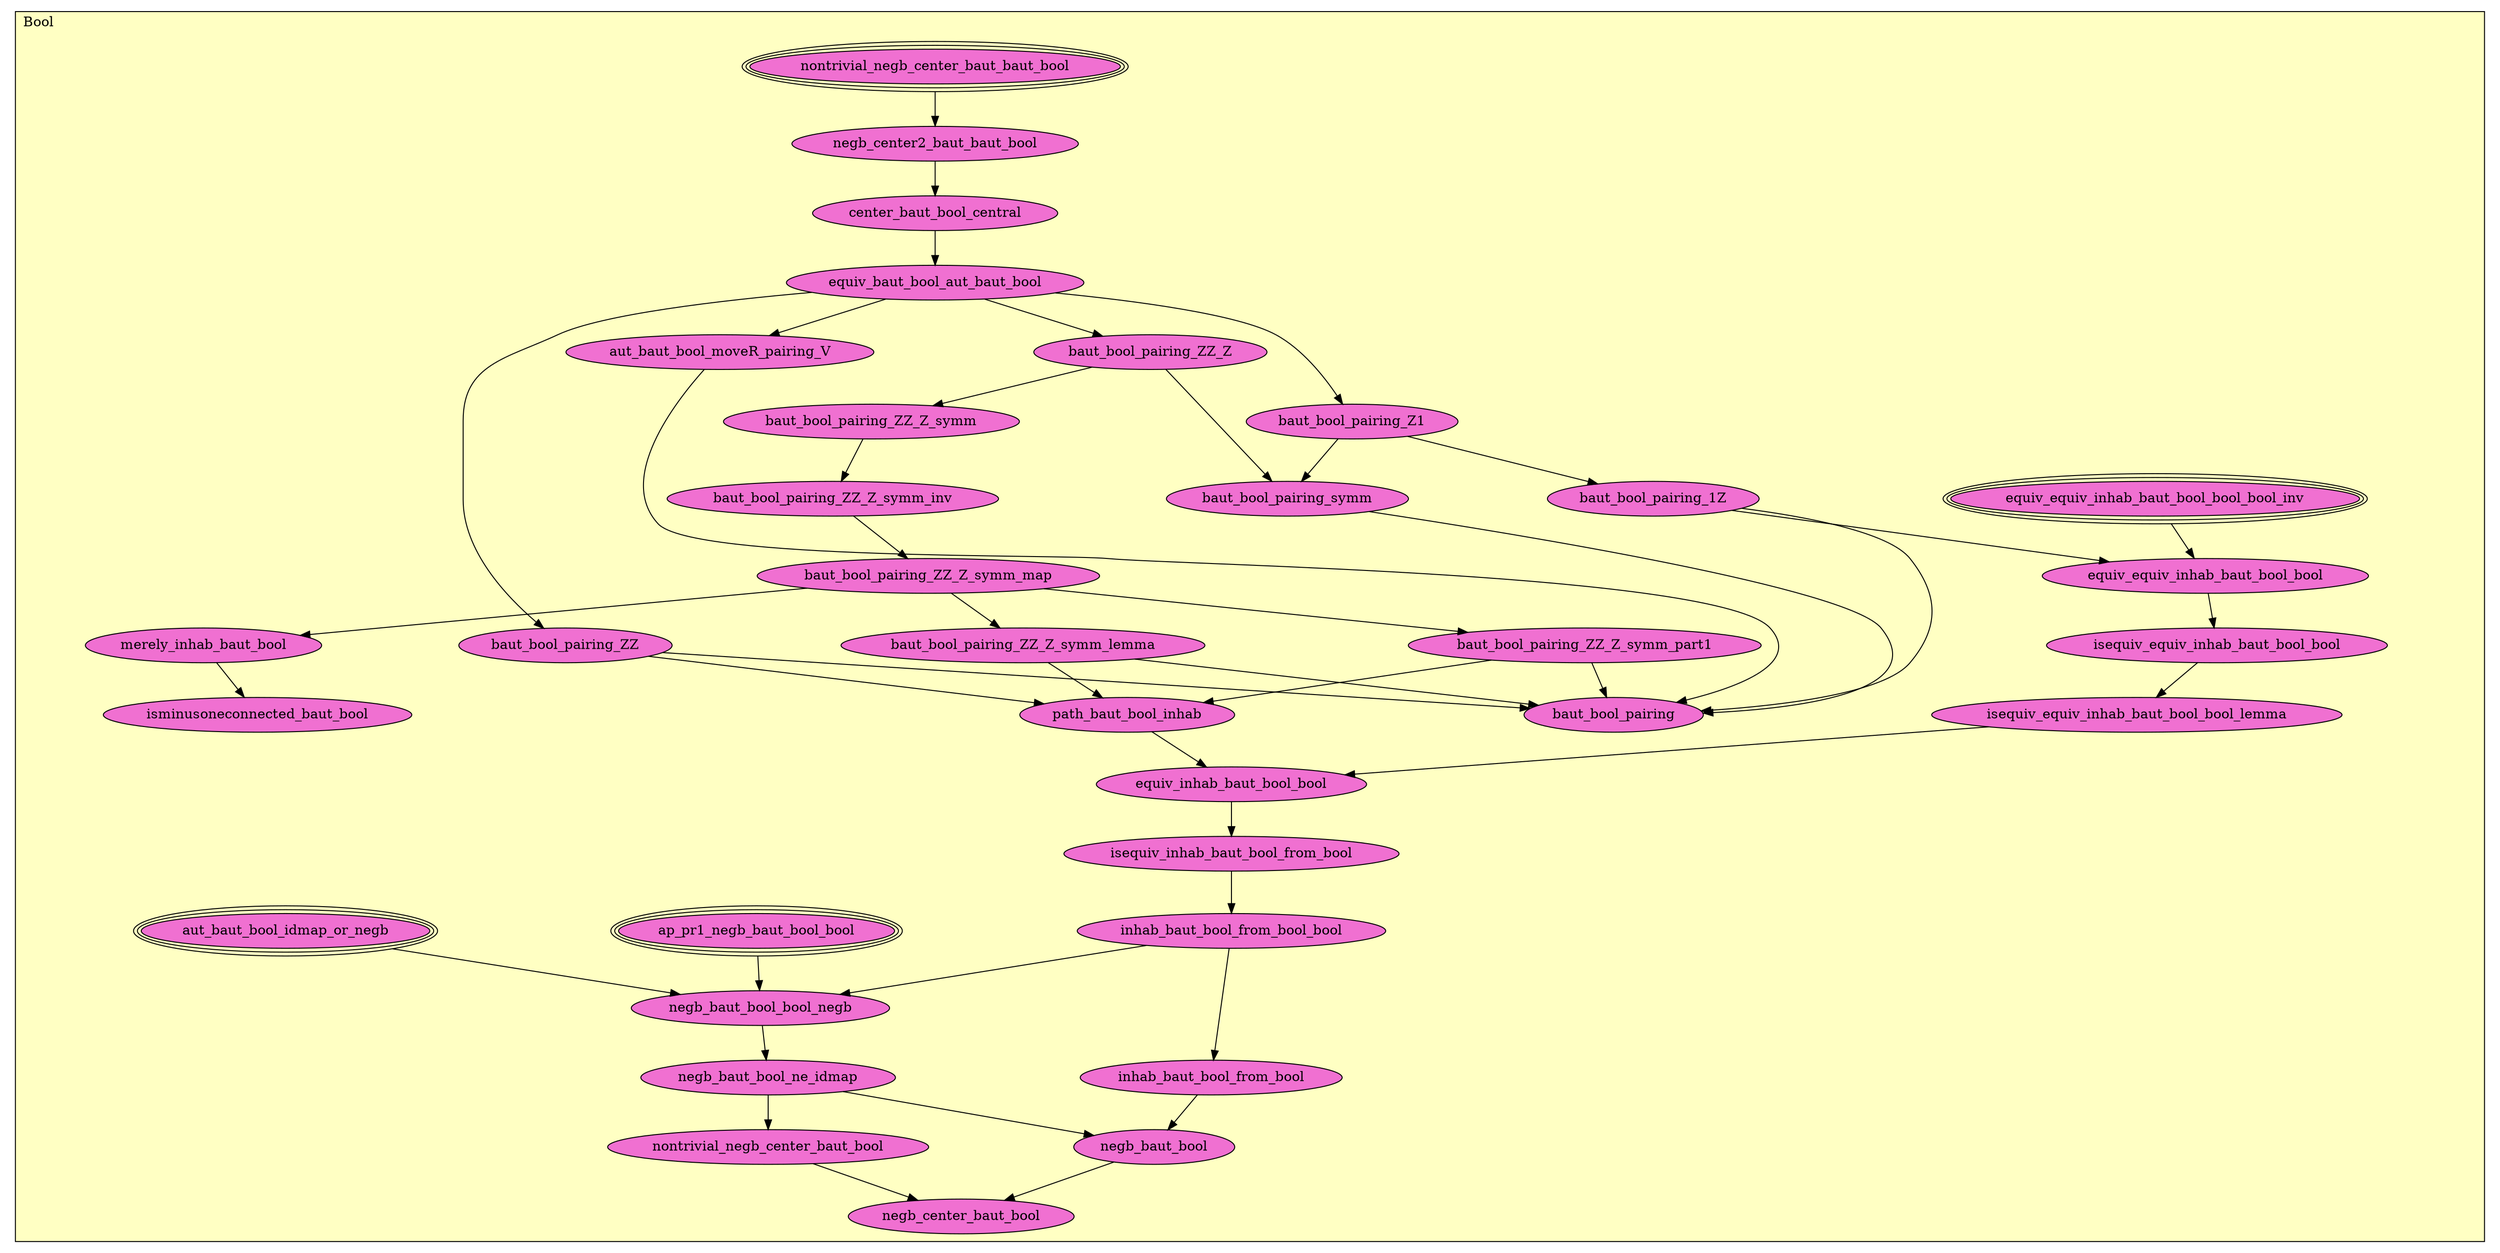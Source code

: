 digraph HoTT_Spaces_BAut_Bool {
  graph [ratio=0.5]
  node [style=filled]
Bool_nontrivial_negb_center_baut_baut_bool [label="nontrivial_negb_center_baut_baut_bool", URL=<Bool.html#nontrivial_negb_center_baut_baut_bool>, peripheries=3, fillcolor="#F070D1"] ;
Bool_negb_center2_baut_baut_bool [label="negb_center2_baut_baut_bool", URL=<Bool.html#negb_center2_baut_baut_bool>, fillcolor="#F070D1"] ;
Bool_center_baut_bool_central [label="center_baut_bool_central", URL=<Bool.html#center_baut_bool_central>, fillcolor="#F070D1"] ;
Bool_equiv_baut_bool_aut_baut_bool [label="equiv_baut_bool_aut_baut_bool", URL=<Bool.html#equiv_baut_bool_aut_baut_bool>, fillcolor="#F070D1"] ;
Bool_aut_baut_bool_moveR_pairing_V [label="aut_baut_bool_moveR_pairing_V", URL=<Bool.html#aut_baut_bool_moveR_pairing_V>, fillcolor="#F070D1"] ;
Bool_baut_bool_pairing_ZZ_Z [label="baut_bool_pairing_ZZ_Z", URL=<Bool.html#baut_bool_pairing_ZZ_Z>, fillcolor="#F070D1"] ;
Bool_baut_bool_pairing_ZZ_Z_symm [label="baut_bool_pairing_ZZ_Z_symm", URL=<Bool.html#baut_bool_pairing_ZZ_Z_symm>, fillcolor="#F070D1"] ;
Bool_baut_bool_pairing_ZZ_Z_symm_inv [label="baut_bool_pairing_ZZ_Z_symm_inv", URL=<Bool.html#baut_bool_pairing_ZZ_Z_symm_inv>, fillcolor="#F070D1"] ;
Bool_baut_bool_pairing_ZZ_Z_symm_map [label="baut_bool_pairing_ZZ_Z_symm_map", URL=<Bool.html#baut_bool_pairing_ZZ_Z_symm_map>, fillcolor="#F070D1"] ;
Bool_baut_bool_pairing_ZZ_Z_symm_lemma [label="baut_bool_pairing_ZZ_Z_symm_lemma", URL=<Bool.html#baut_bool_pairing_ZZ_Z_symm_lemma>, fillcolor="#F070D1"] ;
Bool_baut_bool_pairing_ZZ_Z_symm_part1 [label="baut_bool_pairing_ZZ_Z_symm_part1", URL=<Bool.html#baut_bool_pairing_ZZ_Z_symm_part1>, fillcolor="#F070D1"] ;
Bool_baut_bool_pairing_ZZ [label="baut_bool_pairing_ZZ", URL=<Bool.html#baut_bool_pairing_ZZ>, fillcolor="#F070D1"] ;
Bool_baut_bool_pairing_Z1 [label="baut_bool_pairing_Z1", URL=<Bool.html#baut_bool_pairing_Z1>, fillcolor="#F070D1"] ;
Bool_baut_bool_pairing_symm [label="baut_bool_pairing_symm", URL=<Bool.html#baut_bool_pairing_symm>, fillcolor="#F070D1"] ;
Bool_baut_bool_pairing_1Z [label="baut_bool_pairing_1Z", URL=<Bool.html#baut_bool_pairing_1Z>, fillcolor="#F070D1"] ;
Bool_baut_bool_pairing [label="baut_bool_pairing", URL=<Bool.html#baut_bool_pairing>, fillcolor="#F070D1"] ;
Bool_equiv_equiv_inhab_baut_bool_bool_bool_inv [label="equiv_equiv_inhab_baut_bool_bool_bool_inv", URL=<Bool.html#equiv_equiv_inhab_baut_bool_bool_bool_inv>, peripheries=3, fillcolor="#F070D1"] ;
Bool_equiv_equiv_inhab_baut_bool_bool [label="equiv_equiv_inhab_baut_bool_bool", URL=<Bool.html#equiv_equiv_inhab_baut_bool_bool>, fillcolor="#F070D1"] ;
Bool_isequiv_equiv_inhab_baut_bool_bool [label="isequiv_equiv_inhab_baut_bool_bool", URL=<Bool.html#isequiv_equiv_inhab_baut_bool_bool>, fillcolor="#F070D1"] ;
Bool_isequiv_equiv_inhab_baut_bool_bool_lemma [label="isequiv_equiv_inhab_baut_bool_bool_lemma", URL=<Bool.html#isequiv_equiv_inhab_baut_bool_bool_lemma>, fillcolor="#F070D1"] ;
Bool_path_baut_bool_inhab [label="path_baut_bool_inhab", URL=<Bool.html#path_baut_bool_inhab>, fillcolor="#F070D1"] ;
Bool_equiv_inhab_baut_bool_bool [label="equiv_inhab_baut_bool_bool", URL=<Bool.html#equiv_inhab_baut_bool_bool>, fillcolor="#F070D1"] ;
Bool_isequiv_inhab_baut_bool_from_bool [label="isequiv_inhab_baut_bool_from_bool", URL=<Bool.html#isequiv_inhab_baut_bool_from_bool>, fillcolor="#F070D1"] ;
Bool_inhab_baut_bool_from_bool_bool [label="inhab_baut_bool_from_bool_bool", URL=<Bool.html#inhab_baut_bool_from_bool_bool>, fillcolor="#F070D1"] ;
Bool_inhab_baut_bool_from_bool [label="inhab_baut_bool_from_bool", URL=<Bool.html#inhab_baut_bool_from_bool>, fillcolor="#F070D1"] ;
Bool_merely_inhab_baut_bool [label="merely_inhab_baut_bool", URL=<Bool.html#merely_inhab_baut_bool>, fillcolor="#F070D1"] ;
Bool_isminusoneconnected_baut_bool [label="isminusoneconnected_baut_bool", URL=<Bool.html#isminusoneconnected_baut_bool>, fillcolor="#F070D1"] ;
Bool_aut_baut_bool_idmap_or_negb [label="aut_baut_bool_idmap_or_negb", URL=<Bool.html#aut_baut_bool_idmap_or_negb>, peripheries=3, fillcolor="#F070D1"] ;
Bool_ap_pr1_negb_baut_bool_bool [label="ap_pr1_negb_baut_bool_bool", URL=<Bool.html#ap_pr1_negb_baut_bool_bool>, peripheries=3, fillcolor="#F070D1"] ;
Bool_negb_baut_bool_bool_negb [label="negb_baut_bool_bool_negb", URL=<Bool.html#negb_baut_bool_bool_negb>, fillcolor="#F070D1"] ;
Bool_negb_baut_bool_ne_idmap [label="negb_baut_bool_ne_idmap", URL=<Bool.html#negb_baut_bool_ne_idmap>, fillcolor="#F070D1"] ;
Bool_negb_baut_bool [label="negb_baut_bool", URL=<Bool.html#negb_baut_bool>, fillcolor="#F070D1"] ;
Bool_nontrivial_negb_center_baut_bool [label="nontrivial_negb_center_baut_bool", URL=<Bool.html#nontrivial_negb_center_baut_bool>, fillcolor="#F070D1"] ;
Bool_negb_center_baut_bool [label="negb_center_baut_bool", URL=<Bool.html#negb_center_baut_bool>, fillcolor="#F070D1"] ;
  Bool_nontrivial_negb_center_baut_baut_bool -> Bool_negb_center2_baut_baut_bool [] ;
  Bool_negb_center2_baut_baut_bool -> Bool_center_baut_bool_central [] ;
  Bool_center_baut_bool_central -> Bool_equiv_baut_bool_aut_baut_bool [] ;
  Bool_equiv_baut_bool_aut_baut_bool -> Bool_aut_baut_bool_moveR_pairing_V [] ;
  Bool_equiv_baut_bool_aut_baut_bool -> Bool_baut_bool_pairing_ZZ_Z [] ;
  Bool_equiv_baut_bool_aut_baut_bool -> Bool_baut_bool_pairing_ZZ [] ;
  Bool_equiv_baut_bool_aut_baut_bool -> Bool_baut_bool_pairing_Z1 [] ;
  Bool_aut_baut_bool_moveR_pairing_V -> Bool_baut_bool_pairing [] ;
  Bool_baut_bool_pairing_ZZ_Z -> Bool_baut_bool_pairing_ZZ_Z_symm [] ;
  Bool_baut_bool_pairing_ZZ_Z -> Bool_baut_bool_pairing_symm [] ;
  Bool_baut_bool_pairing_ZZ_Z_symm -> Bool_baut_bool_pairing_ZZ_Z_symm_inv [] ;
  Bool_baut_bool_pairing_ZZ_Z_symm_inv -> Bool_baut_bool_pairing_ZZ_Z_symm_map [] ;
  Bool_baut_bool_pairing_ZZ_Z_symm_map -> Bool_baut_bool_pairing_ZZ_Z_symm_lemma [] ;
  Bool_baut_bool_pairing_ZZ_Z_symm_map -> Bool_baut_bool_pairing_ZZ_Z_symm_part1 [] ;
  Bool_baut_bool_pairing_ZZ_Z_symm_map -> Bool_merely_inhab_baut_bool [] ;
  Bool_baut_bool_pairing_ZZ_Z_symm_lemma -> Bool_baut_bool_pairing [] ;
  Bool_baut_bool_pairing_ZZ_Z_symm_lemma -> Bool_path_baut_bool_inhab [] ;
  Bool_baut_bool_pairing_ZZ_Z_symm_part1 -> Bool_baut_bool_pairing [] ;
  Bool_baut_bool_pairing_ZZ_Z_symm_part1 -> Bool_path_baut_bool_inhab [] ;
  Bool_baut_bool_pairing_ZZ -> Bool_baut_bool_pairing [] ;
  Bool_baut_bool_pairing_ZZ -> Bool_path_baut_bool_inhab [] ;
  Bool_baut_bool_pairing_Z1 -> Bool_baut_bool_pairing_symm [] ;
  Bool_baut_bool_pairing_Z1 -> Bool_baut_bool_pairing_1Z [] ;
  Bool_baut_bool_pairing_symm -> Bool_baut_bool_pairing [] ;
  Bool_baut_bool_pairing_1Z -> Bool_baut_bool_pairing [] ;
  Bool_baut_bool_pairing_1Z -> Bool_equiv_equiv_inhab_baut_bool_bool [] ;
  Bool_equiv_equiv_inhab_baut_bool_bool_bool_inv -> Bool_equiv_equiv_inhab_baut_bool_bool [] ;
  Bool_equiv_equiv_inhab_baut_bool_bool -> Bool_isequiv_equiv_inhab_baut_bool_bool [] ;
  Bool_isequiv_equiv_inhab_baut_bool_bool -> Bool_isequiv_equiv_inhab_baut_bool_bool_lemma [] ;
  Bool_isequiv_equiv_inhab_baut_bool_bool_lemma -> Bool_equiv_inhab_baut_bool_bool [] ;
  Bool_path_baut_bool_inhab -> Bool_equiv_inhab_baut_bool_bool [] ;
  Bool_equiv_inhab_baut_bool_bool -> Bool_isequiv_inhab_baut_bool_from_bool [] ;
  Bool_isequiv_inhab_baut_bool_from_bool -> Bool_inhab_baut_bool_from_bool_bool [] ;
  Bool_inhab_baut_bool_from_bool_bool -> Bool_inhab_baut_bool_from_bool [] ;
  Bool_inhab_baut_bool_from_bool_bool -> Bool_negb_baut_bool_bool_negb [] ;
  Bool_inhab_baut_bool_from_bool -> Bool_negb_baut_bool [] ;
  Bool_merely_inhab_baut_bool -> Bool_isminusoneconnected_baut_bool [] ;
  Bool_aut_baut_bool_idmap_or_negb -> Bool_negb_baut_bool_bool_negb [] ;
  Bool_ap_pr1_negb_baut_bool_bool -> Bool_negb_baut_bool_bool_negb [] ;
  Bool_negb_baut_bool_bool_negb -> Bool_negb_baut_bool_ne_idmap [] ;
  Bool_negb_baut_bool_ne_idmap -> Bool_negb_baut_bool [] ;
  Bool_negb_baut_bool_ne_idmap -> Bool_nontrivial_negb_center_baut_bool [] ;
  Bool_negb_baut_bool -> Bool_negb_center_baut_bool [] ;
  Bool_nontrivial_negb_center_baut_bool -> Bool_negb_center_baut_bool [] ;
subgraph cluster_Bool { label="Bool"; fillcolor="#FFFFC3"; labeljust=l; style=filled 
Bool_negb_center_baut_bool; Bool_nontrivial_negb_center_baut_bool; Bool_negb_baut_bool; Bool_negb_baut_bool_ne_idmap; Bool_negb_baut_bool_bool_negb; Bool_ap_pr1_negb_baut_bool_bool; Bool_aut_baut_bool_idmap_or_negb; Bool_isminusoneconnected_baut_bool; Bool_merely_inhab_baut_bool; Bool_inhab_baut_bool_from_bool; Bool_inhab_baut_bool_from_bool_bool; Bool_isequiv_inhab_baut_bool_from_bool; Bool_equiv_inhab_baut_bool_bool; Bool_path_baut_bool_inhab; Bool_isequiv_equiv_inhab_baut_bool_bool_lemma; Bool_isequiv_equiv_inhab_baut_bool_bool; Bool_equiv_equiv_inhab_baut_bool_bool; Bool_equiv_equiv_inhab_baut_bool_bool_bool_inv; Bool_baut_bool_pairing; Bool_baut_bool_pairing_1Z; Bool_baut_bool_pairing_symm; Bool_baut_bool_pairing_Z1; Bool_baut_bool_pairing_ZZ; Bool_baut_bool_pairing_ZZ_Z_symm_part1; Bool_baut_bool_pairing_ZZ_Z_symm_lemma; Bool_baut_bool_pairing_ZZ_Z_symm_map; Bool_baut_bool_pairing_ZZ_Z_symm_inv; Bool_baut_bool_pairing_ZZ_Z_symm; Bool_baut_bool_pairing_ZZ_Z; Bool_aut_baut_bool_moveR_pairing_V; Bool_equiv_baut_bool_aut_baut_bool; Bool_center_baut_bool_central; Bool_negb_center2_baut_baut_bool; Bool_nontrivial_negb_center_baut_baut_bool; };
} /* END */
